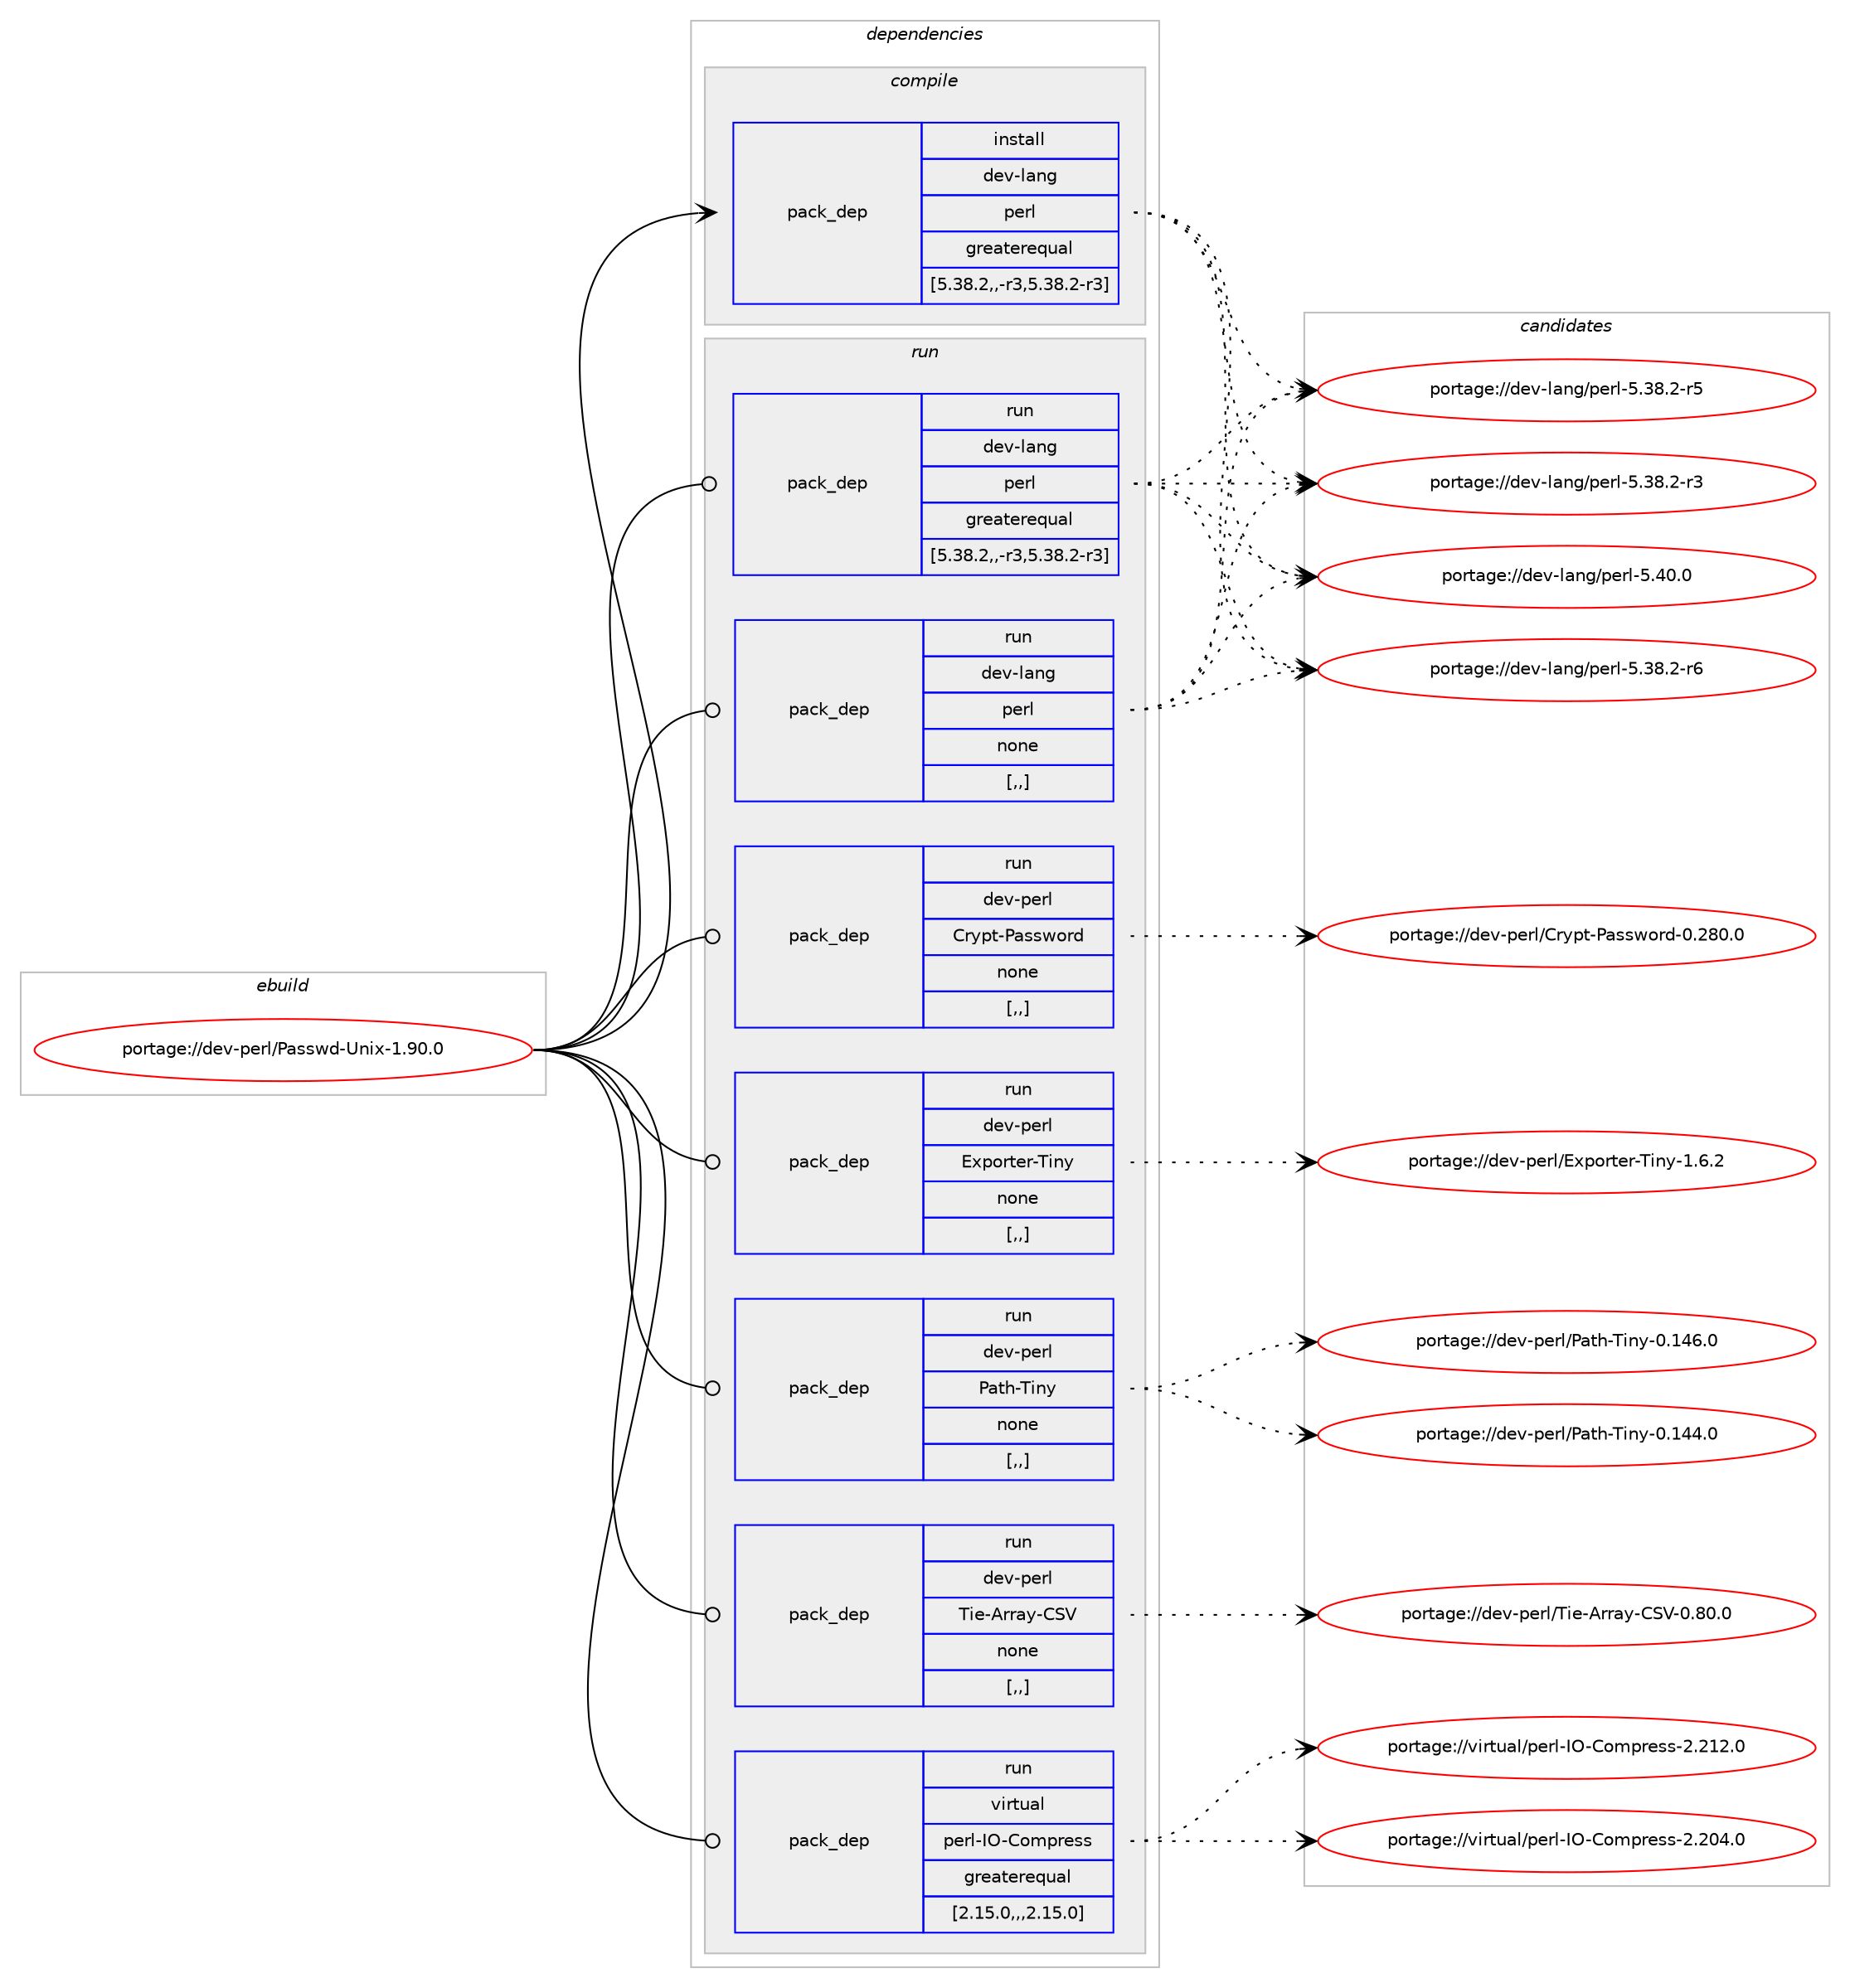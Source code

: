 digraph prolog {

# *************
# Graph options
# *************

newrank=true;
concentrate=true;
compound=true;
graph [rankdir=LR,fontname=Helvetica,fontsize=10,ranksep=1.5];#, ranksep=2.5, nodesep=0.2];
edge  [arrowhead=vee];
node  [fontname=Helvetica,fontsize=10];

# **********
# The ebuild
# **********

subgraph cluster_leftcol {
color=gray;
rank=same;
label=<<i>ebuild</i>>;
id [label="portage://dev-perl/Passwd-Unix-1.90.0", color=red, width=4, href="../dev-perl/Passwd-Unix-1.90.0.svg"];
}

# ****************
# The dependencies
# ****************

subgraph cluster_midcol {
color=gray;
label=<<i>dependencies</i>>;
subgraph cluster_compile {
fillcolor="#eeeeee";
style=filled;
label=<<i>compile</i>>;
subgraph pack103619 {
dependency134587 [label=<<TABLE BORDER="0" CELLBORDER="1" CELLSPACING="0" CELLPADDING="4" WIDTH="220"><TR><TD ROWSPAN="6" CELLPADDING="30">pack_dep</TD></TR><TR><TD WIDTH="110">install</TD></TR><TR><TD>dev-lang</TD></TR><TR><TD>perl</TD></TR><TR><TD>greaterequal</TD></TR><TR><TD>[5.38.2,,-r3,5.38.2-r3]</TD></TR></TABLE>>, shape=none, color=blue];
}
id:e -> dependency134587:w [weight=20,style="solid",arrowhead="vee"];
}
subgraph cluster_compileandrun {
fillcolor="#eeeeee";
style=filled;
label=<<i>compile and run</i>>;
}
subgraph cluster_run {
fillcolor="#eeeeee";
style=filled;
label=<<i>run</i>>;
subgraph pack103620 {
dependency134588 [label=<<TABLE BORDER="0" CELLBORDER="1" CELLSPACING="0" CELLPADDING="4" WIDTH="220"><TR><TD ROWSPAN="6" CELLPADDING="30">pack_dep</TD></TR><TR><TD WIDTH="110">run</TD></TR><TR><TD>dev-lang</TD></TR><TR><TD>perl</TD></TR><TR><TD>greaterequal</TD></TR><TR><TD>[5.38.2,,-r3,5.38.2-r3]</TD></TR></TABLE>>, shape=none, color=blue];
}
id:e -> dependency134588:w [weight=20,style="solid",arrowhead="odot"];
subgraph pack103621 {
dependency134589 [label=<<TABLE BORDER="0" CELLBORDER="1" CELLSPACING="0" CELLPADDING="4" WIDTH="220"><TR><TD ROWSPAN="6" CELLPADDING="30">pack_dep</TD></TR><TR><TD WIDTH="110">run</TD></TR><TR><TD>dev-lang</TD></TR><TR><TD>perl</TD></TR><TR><TD>none</TD></TR><TR><TD>[,,]</TD></TR></TABLE>>, shape=none, color=blue];
}
id:e -> dependency134589:w [weight=20,style="solid",arrowhead="odot"];
subgraph pack103622 {
dependency134590 [label=<<TABLE BORDER="0" CELLBORDER="1" CELLSPACING="0" CELLPADDING="4" WIDTH="220"><TR><TD ROWSPAN="6" CELLPADDING="30">pack_dep</TD></TR><TR><TD WIDTH="110">run</TD></TR><TR><TD>dev-perl</TD></TR><TR><TD>Crypt-Password</TD></TR><TR><TD>none</TD></TR><TR><TD>[,,]</TD></TR></TABLE>>, shape=none, color=blue];
}
id:e -> dependency134590:w [weight=20,style="solid",arrowhead="odot"];
subgraph pack103623 {
dependency134591 [label=<<TABLE BORDER="0" CELLBORDER="1" CELLSPACING="0" CELLPADDING="4" WIDTH="220"><TR><TD ROWSPAN="6" CELLPADDING="30">pack_dep</TD></TR><TR><TD WIDTH="110">run</TD></TR><TR><TD>dev-perl</TD></TR><TR><TD>Exporter-Tiny</TD></TR><TR><TD>none</TD></TR><TR><TD>[,,]</TD></TR></TABLE>>, shape=none, color=blue];
}
id:e -> dependency134591:w [weight=20,style="solid",arrowhead="odot"];
subgraph pack103624 {
dependency134592 [label=<<TABLE BORDER="0" CELLBORDER="1" CELLSPACING="0" CELLPADDING="4" WIDTH="220"><TR><TD ROWSPAN="6" CELLPADDING="30">pack_dep</TD></TR><TR><TD WIDTH="110">run</TD></TR><TR><TD>dev-perl</TD></TR><TR><TD>Path-Tiny</TD></TR><TR><TD>none</TD></TR><TR><TD>[,,]</TD></TR></TABLE>>, shape=none, color=blue];
}
id:e -> dependency134592:w [weight=20,style="solid",arrowhead="odot"];
subgraph pack103625 {
dependency134593 [label=<<TABLE BORDER="0" CELLBORDER="1" CELLSPACING="0" CELLPADDING="4" WIDTH="220"><TR><TD ROWSPAN="6" CELLPADDING="30">pack_dep</TD></TR><TR><TD WIDTH="110">run</TD></TR><TR><TD>dev-perl</TD></TR><TR><TD>Tie-Array-CSV</TD></TR><TR><TD>none</TD></TR><TR><TD>[,,]</TD></TR></TABLE>>, shape=none, color=blue];
}
id:e -> dependency134593:w [weight=20,style="solid",arrowhead="odot"];
subgraph pack103626 {
dependency134594 [label=<<TABLE BORDER="0" CELLBORDER="1" CELLSPACING="0" CELLPADDING="4" WIDTH="220"><TR><TD ROWSPAN="6" CELLPADDING="30">pack_dep</TD></TR><TR><TD WIDTH="110">run</TD></TR><TR><TD>virtual</TD></TR><TR><TD>perl-IO-Compress</TD></TR><TR><TD>greaterequal</TD></TR><TR><TD>[2.15.0,,,2.15.0]</TD></TR></TABLE>>, shape=none, color=blue];
}
id:e -> dependency134594:w [weight=20,style="solid",arrowhead="odot"];
}
}

# **************
# The candidates
# **************

subgraph cluster_choices {
rank=same;
color=gray;
label=<<i>candidates</i>>;

subgraph choice103619 {
color=black;
nodesep=1;
choice10010111845108971101034711210111410845534652484648 [label="portage://dev-lang/perl-5.40.0", color=red, width=4,href="../dev-lang/perl-5.40.0.svg"];
choice100101118451089711010347112101114108455346515646504511454 [label="portage://dev-lang/perl-5.38.2-r6", color=red, width=4,href="../dev-lang/perl-5.38.2-r6.svg"];
choice100101118451089711010347112101114108455346515646504511453 [label="portage://dev-lang/perl-5.38.2-r5", color=red, width=4,href="../dev-lang/perl-5.38.2-r5.svg"];
choice100101118451089711010347112101114108455346515646504511451 [label="portage://dev-lang/perl-5.38.2-r3", color=red, width=4,href="../dev-lang/perl-5.38.2-r3.svg"];
dependency134587:e -> choice10010111845108971101034711210111410845534652484648:w [style=dotted,weight="100"];
dependency134587:e -> choice100101118451089711010347112101114108455346515646504511454:w [style=dotted,weight="100"];
dependency134587:e -> choice100101118451089711010347112101114108455346515646504511453:w [style=dotted,weight="100"];
dependency134587:e -> choice100101118451089711010347112101114108455346515646504511451:w [style=dotted,weight="100"];
}
subgraph choice103620 {
color=black;
nodesep=1;
choice10010111845108971101034711210111410845534652484648 [label="portage://dev-lang/perl-5.40.0", color=red, width=4,href="../dev-lang/perl-5.40.0.svg"];
choice100101118451089711010347112101114108455346515646504511454 [label="portage://dev-lang/perl-5.38.2-r6", color=red, width=4,href="../dev-lang/perl-5.38.2-r6.svg"];
choice100101118451089711010347112101114108455346515646504511453 [label="portage://dev-lang/perl-5.38.2-r5", color=red, width=4,href="../dev-lang/perl-5.38.2-r5.svg"];
choice100101118451089711010347112101114108455346515646504511451 [label="portage://dev-lang/perl-5.38.2-r3", color=red, width=4,href="../dev-lang/perl-5.38.2-r3.svg"];
dependency134588:e -> choice10010111845108971101034711210111410845534652484648:w [style=dotted,weight="100"];
dependency134588:e -> choice100101118451089711010347112101114108455346515646504511454:w [style=dotted,weight="100"];
dependency134588:e -> choice100101118451089711010347112101114108455346515646504511453:w [style=dotted,weight="100"];
dependency134588:e -> choice100101118451089711010347112101114108455346515646504511451:w [style=dotted,weight="100"];
}
subgraph choice103621 {
color=black;
nodesep=1;
choice10010111845108971101034711210111410845534652484648 [label="portage://dev-lang/perl-5.40.0", color=red, width=4,href="../dev-lang/perl-5.40.0.svg"];
choice100101118451089711010347112101114108455346515646504511454 [label="portage://dev-lang/perl-5.38.2-r6", color=red, width=4,href="../dev-lang/perl-5.38.2-r6.svg"];
choice100101118451089711010347112101114108455346515646504511453 [label="portage://dev-lang/perl-5.38.2-r5", color=red, width=4,href="../dev-lang/perl-5.38.2-r5.svg"];
choice100101118451089711010347112101114108455346515646504511451 [label="portage://dev-lang/perl-5.38.2-r3", color=red, width=4,href="../dev-lang/perl-5.38.2-r3.svg"];
dependency134589:e -> choice10010111845108971101034711210111410845534652484648:w [style=dotted,weight="100"];
dependency134589:e -> choice100101118451089711010347112101114108455346515646504511454:w [style=dotted,weight="100"];
dependency134589:e -> choice100101118451089711010347112101114108455346515646504511453:w [style=dotted,weight="100"];
dependency134589:e -> choice100101118451089711010347112101114108455346515646504511451:w [style=dotted,weight="100"];
}
subgraph choice103622 {
color=black;
nodesep=1;
choice1001011184511210111410847671141211121164580971151151191111141004548465056484648 [label="portage://dev-perl/Crypt-Password-0.280.0", color=red, width=4,href="../dev-perl/Crypt-Password-0.280.0.svg"];
dependency134590:e -> choice1001011184511210111410847671141211121164580971151151191111141004548465056484648:w [style=dotted,weight="100"];
}
subgraph choice103623 {
color=black;
nodesep=1;
choice1001011184511210111410847691201121111141161011144584105110121454946544650 [label="portage://dev-perl/Exporter-Tiny-1.6.2", color=red, width=4,href="../dev-perl/Exporter-Tiny-1.6.2.svg"];
dependency134591:e -> choice1001011184511210111410847691201121111141161011144584105110121454946544650:w [style=dotted,weight="100"];
}
subgraph choice103624 {
color=black;
nodesep=1;
choice1001011184511210111410847809711610445841051101214548464952544648 [label="portage://dev-perl/Path-Tiny-0.146.0", color=red, width=4,href="../dev-perl/Path-Tiny-0.146.0.svg"];
choice1001011184511210111410847809711610445841051101214548464952524648 [label="portage://dev-perl/Path-Tiny-0.144.0", color=red, width=4,href="../dev-perl/Path-Tiny-0.144.0.svg"];
dependency134592:e -> choice1001011184511210111410847809711610445841051101214548464952544648:w [style=dotted,weight="100"];
dependency134592:e -> choice1001011184511210111410847809711610445841051101214548464952524648:w [style=dotted,weight="100"];
}
subgraph choice103625 {
color=black;
nodesep=1;
choice1001011184511210111410847841051014565114114971214567838645484656484648 [label="portage://dev-perl/Tie-Array-CSV-0.80.0", color=red, width=4,href="../dev-perl/Tie-Array-CSV-0.80.0.svg"];
dependency134593:e -> choice1001011184511210111410847841051014565114114971214567838645484656484648:w [style=dotted,weight="100"];
}
subgraph choice103626 {
color=black;
nodesep=1;
choice118105114116117971084711210111410845737945671111091121141011151154550465049504648 [label="portage://virtual/perl-IO-Compress-2.212.0", color=red, width=4,href="../virtual/perl-IO-Compress-2.212.0.svg"];
choice118105114116117971084711210111410845737945671111091121141011151154550465048524648 [label="portage://virtual/perl-IO-Compress-2.204.0", color=red, width=4,href="../virtual/perl-IO-Compress-2.204.0.svg"];
dependency134594:e -> choice118105114116117971084711210111410845737945671111091121141011151154550465049504648:w [style=dotted,weight="100"];
dependency134594:e -> choice118105114116117971084711210111410845737945671111091121141011151154550465048524648:w [style=dotted,weight="100"];
}
}

}
